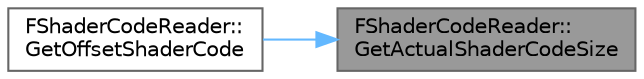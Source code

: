 digraph "FShaderCodeReader::GetActualShaderCodeSize"
{
 // INTERACTIVE_SVG=YES
 // LATEX_PDF_SIZE
  bgcolor="transparent";
  edge [fontname=Helvetica,fontsize=10,labelfontname=Helvetica,labelfontsize=10];
  node [fontname=Helvetica,fontsize=10,shape=box,height=0.2,width=0.4];
  rankdir="RL";
  Node1 [id="Node000001",label="FShaderCodeReader::\lGetActualShaderCodeSize",height=0.2,width=0.4,color="gray40", fillcolor="grey60", style="filled", fontcolor="black",tooltip=" "];
  Node1 -> Node2 [id="edge1_Node000001_Node000002",dir="back",color="steelblue1",style="solid",tooltip=" "];
  Node2 [id="Node000002",label="FShaderCodeReader::\lGetOffsetShaderCode",height=0.2,width=0.4,color="grey40", fillcolor="white", style="filled",URL="$dd/dec/classFShaderCodeReader.html#a7f5cc33decd135b850a85dc793f7ccfe",tooltip=" "];
}
